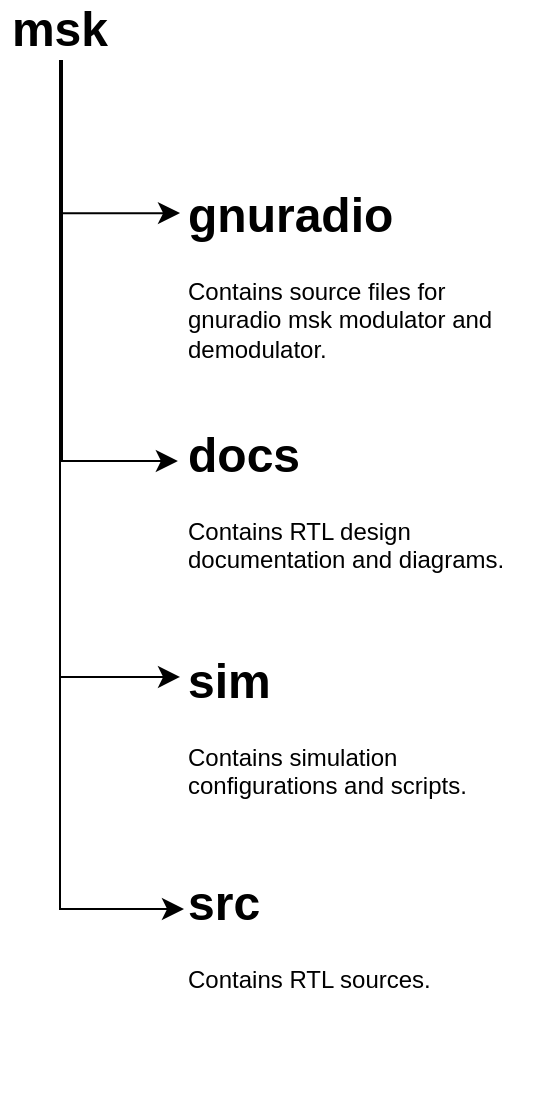 <mxfile version="24.2.5" type="device">
  <diagram name="Page-1" id="Y3Kv6mHiLJJ6sF6eyjEa">
    <mxGraphModel dx="1412" dy="1103" grid="0" gridSize="10" guides="1" tooltips="1" connect="1" arrows="1" fold="1" page="0" pageScale="1" pageWidth="850" pageHeight="1100" math="0" shadow="0">
      <root>
        <mxCell id="0" />
        <mxCell id="1" parent="0" />
        <mxCell id="KXbEhKhHQBF3EZcO7EH--1" value="&lt;font style=&quot;font-size: 24px;&quot;&gt;&lt;b&gt;msk&lt;/b&gt;&lt;/font&gt;" style="text;html=1;align=center;verticalAlign=middle;whiteSpace=wrap;rounded=0;fontSize=17;" vertex="1" parent="1">
          <mxGeometry x="-118" y="-110" width="60" height="30" as="geometry" />
        </mxCell>
        <mxCell id="KXbEhKhHQBF3EZcO7EH--2" value="&lt;h1 style=&quot;margin-top: 0px;&quot;&gt;gnuradio&lt;/h1&gt;&lt;div&gt;Contains source files for gnuradio msk modulator and demodulator.&lt;/div&gt;" style="text;html=1;whiteSpace=wrap;overflow=hidden;rounded=0;" vertex="1" parent="1">
          <mxGeometry x="-26" y="-23" width="180" height="120" as="geometry" />
        </mxCell>
        <mxCell id="KXbEhKhHQBF3EZcO7EH--3" value="&lt;h1 style=&quot;margin-top: 0px;&quot;&gt;docs&lt;/h1&gt;&lt;div&gt;Contains RTL design documentation and diagrams.&lt;/div&gt;" style="text;html=1;whiteSpace=wrap;overflow=hidden;rounded=0;" vertex="1" parent="1">
          <mxGeometry x="-26" y="97" width="180" height="120" as="geometry" />
        </mxCell>
        <mxCell id="KXbEhKhHQBF3EZcO7EH--4" value="&lt;h1 style=&quot;margin-top: 0px;&quot;&gt;&lt;span style=&quot;background-color: initial;&quot;&gt;sim&lt;/span&gt;&lt;/h1&gt;&lt;div&gt;&lt;span style=&quot;background-color: initial;&quot;&gt;Contains simulation configurations and scripts.&lt;/span&gt;&lt;/div&gt;" style="text;html=1;whiteSpace=wrap;overflow=hidden;rounded=0;" vertex="1" parent="1">
          <mxGeometry x="-26" y="210" width="180" height="120" as="geometry" />
        </mxCell>
        <mxCell id="KXbEhKhHQBF3EZcO7EH--5" value="&lt;h1 style=&quot;margin-top: 0px;&quot;&gt;&lt;span style=&quot;background-color: initial;&quot;&gt;src&lt;/span&gt;&lt;/h1&gt;&lt;div&gt;&lt;span style=&quot;background-color: initial;&quot;&gt;Contains RTL sources.&lt;/span&gt;&lt;/div&gt;" style="text;html=1;whiteSpace=wrap;overflow=hidden;rounded=0;" vertex="1" parent="1">
          <mxGeometry x="-26" y="321" width="180" height="120" as="geometry" />
        </mxCell>
        <mxCell id="KXbEhKhHQBF3EZcO7EH--16" value="" style="edgeStyle=segmentEdgeStyle;endArrow=classic;html=1;curved=0;rounded=0;endSize=8;startSize=8;fontSize=12;entryX=-0.011;entryY=0.163;entryDx=0;entryDy=0;entryPerimeter=0;" edge="1" parent="1" source="KXbEhKhHQBF3EZcO7EH--1" target="KXbEhKhHQBF3EZcO7EH--2">
          <mxGeometry width="50" height="50" relative="1" as="geometry">
            <mxPoint x="-67" y="-64" as="sourcePoint" />
            <mxPoint x="-108" y="9" as="targetPoint" />
            <Array as="points">
              <mxPoint x="-88" y="-3" />
            </Array>
          </mxGeometry>
        </mxCell>
        <mxCell id="KXbEhKhHQBF3EZcO7EH--20" value="" style="edgeStyle=segmentEdgeStyle;endArrow=classic;html=1;curved=0;rounded=0;endSize=8;startSize=8;fontSize=12;entryX=-0.017;entryY=0.196;entryDx=0;entryDy=0;entryPerimeter=0;" edge="1" parent="1" source="KXbEhKhHQBF3EZcO7EH--1" target="KXbEhKhHQBF3EZcO7EH--3">
          <mxGeometry width="50" height="50" relative="1" as="geometry">
            <mxPoint x="-87" y="44" as="sourcePoint" />
            <mxPoint x="-50" y="121" as="targetPoint" />
            <Array as="points">
              <mxPoint x="-87" y="121" />
            </Array>
          </mxGeometry>
        </mxCell>
        <mxCell id="KXbEhKhHQBF3EZcO7EH--21" value="" style="edgeStyle=segmentEdgeStyle;endArrow=classic;html=1;curved=0;rounded=0;endSize=8;startSize=8;fontSize=12;entryX=-0.011;entryY=0.154;entryDx=0;entryDy=0;entryPerimeter=0;exitX=0.5;exitY=1;exitDx=0;exitDy=0;" edge="1" parent="1" source="KXbEhKhHQBF3EZcO7EH--1" target="KXbEhKhHQBF3EZcO7EH--4">
          <mxGeometry width="50" height="50" relative="1" as="geometry">
            <mxPoint x="-88" y="129" as="sourcePoint" />
            <mxPoint x="-30" y="206" as="targetPoint" />
            <Array as="points">
              <mxPoint x="-88" y="229" />
            </Array>
          </mxGeometry>
        </mxCell>
        <mxCell id="KXbEhKhHQBF3EZcO7EH--22" value="" style="edgeStyle=segmentEdgeStyle;endArrow=classic;html=1;curved=0;rounded=0;endSize=8;startSize=8;fontSize=12;entryX=0;entryY=0.196;entryDx=0;entryDy=0;entryPerimeter=0;exitX=0.5;exitY=1;exitDx=0;exitDy=0;" edge="1" parent="1" source="KXbEhKhHQBF3EZcO7EH--1" target="KXbEhKhHQBF3EZcO7EH--5">
          <mxGeometry width="50" height="50" relative="1" as="geometry">
            <mxPoint x="-93" y="269" as="sourcePoint" />
            <mxPoint x="-35" y="346" as="targetPoint" />
            <Array as="points">
              <mxPoint x="-88" y="345" />
            </Array>
          </mxGeometry>
        </mxCell>
      </root>
    </mxGraphModel>
  </diagram>
</mxfile>
